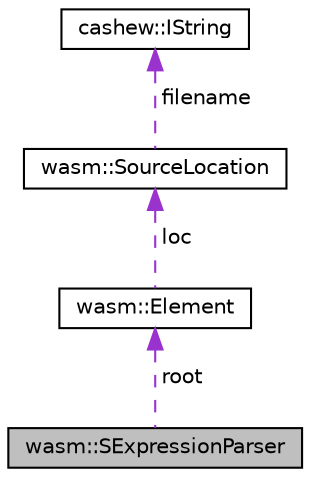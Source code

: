 digraph "wasm::SExpressionParser"
{
  edge [fontname="Helvetica",fontsize="10",labelfontname="Helvetica",labelfontsize="10"];
  node [fontname="Helvetica",fontsize="10",shape=record];
  Node1 [label="wasm::SExpressionParser",height=0.2,width=0.4,color="black", fillcolor="grey75", style="filled", fontcolor="black"];
  Node2 -> Node1 [dir="back",color="darkorchid3",fontsize="10",style="dashed",label=" root" ];
  Node2 [label="wasm::Element",height=0.2,width=0.4,color="black", fillcolor="white", style="filled",URL="$classwasm_1_1_element.html"];
  Node3 -> Node2 [dir="back",color="darkorchid3",fontsize="10",style="dashed",label=" loc" ];
  Node3 [label="wasm::SourceLocation",height=0.2,width=0.4,color="black", fillcolor="white", style="filled",URL="$classwasm_1_1_source_location.html"];
  Node4 -> Node3 [dir="back",color="darkorchid3",fontsize="10",style="dashed",label=" filename" ];
  Node4 [label="cashew::IString",height=0.2,width=0.4,color="black", fillcolor="white", style="filled",URL="$structcashew_1_1_i_string.html"];
}
